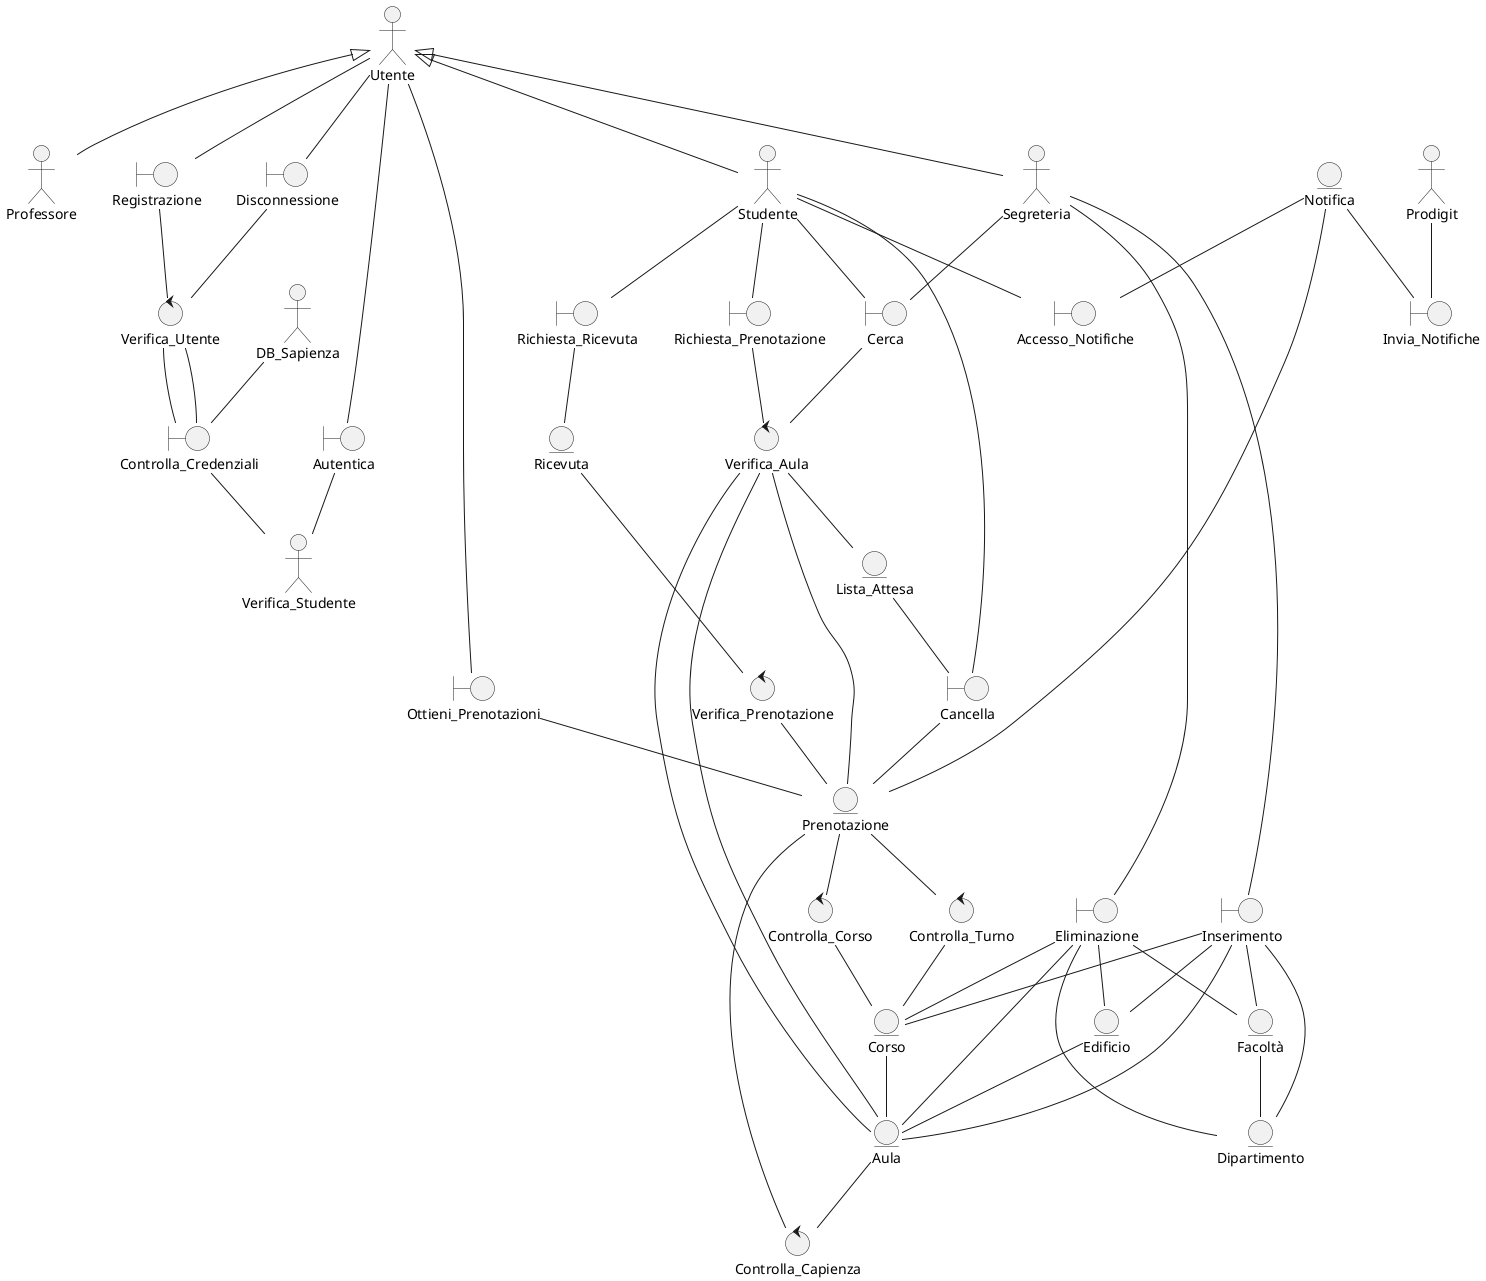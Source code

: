 @startuml

:Studente: as st
:DB_Sapienza: as sap
:Segreteria: as seg
:Prodigit: as pg
:Professore: as pr
:Utente: as ut
ut <|-- pr
ut <|-- st
ut <|-- seg

boundary Cancella
boundary Ottieni_Prenotazioni
boundary Richiesta_Prenotazione
boundary Richiesta_Ricevuta
boundary Autentica
boundary Accesso_Notifiche
boundary Controlla_Credenziali
boundary Invia_Notifiche
boundary Cerca
boundary Disconnessione
boundary Registrazione
boundary Inserimento
boundary Eliminazione


entity Prenotazione
entity Lista_Attesa
entity Ricevuta
entity Corso
entity Aula
entity Dipartimento
entity Edificio
entity Facoltà
entity Notifica

control Controlla_Turno
control Controlla_Corso
control Controlla_Capienza
control Verifica_Utente
control Verifica_Aula
control Verifica_Prenotazione


st -- Cancella
ut -- Ottieni_Prenotazioni
st -- Richiesta_Prenotazione
st -- Richiesta_Ricevuta
ut -- Autentica
ut -- Disconnessione
ut -- Registrazione
st -- Accesso_Notifiche
st -- Cerca
seg -- Cerca
sap -- Controlla_Credenziali
pg -- Invia_Notifiche
seg -- Inserimento
seg -- Eliminazione

Facoltà -- Dipartimento
Edificio -- Aula
Corso -- Aula
Inserimento -- Edificio
Inserimento -- Facoltà
Inserimento -- Aula
Inserimento -- Dipartimento
Inserimento -- Corso
Eliminazione -- Facoltà
Eliminazione -- Aula
Eliminazione -- Dipartimento
Eliminazione -- Corso
Eliminazione -- Edificio
Disconnessione -- Verifica_Utente
Verifica_Utente -- Controlla_Credenziali
Registrazione -- Verifica_Utente
Verifica_Utente -- Controlla_Credenziali
Cerca -- Verifica_Aula
Verifica_Aula -- Aula
Richiesta_Ricevuta -- Ricevuta
Autentica -- Verifica_Studente
Controlla_Credenziali -- Verifica_Studente
Notifica -- Accesso_Notifiche
Notifica -- Invia_Notifiche
Notifica -- Prenotazione
Cancella -- Prenotazione
Ottieni_Prenotazioni -- Prenotazione
Richiesta_Prenotazione -- Verifica_Aula
Verifica_Aula -- Aula
Verifica_Aula -- Lista_Attesa
Verifica_Aula -- Prenotazione
Lista_Attesa -- Cancella
Ricevuta -- Verifica_Prenotazione
Verifica_Prenotazione -- Prenotazione

Aula -- Controlla_Capienza
Controlla_Capienza -- Prenotazione
Prenotazione -- Controlla_Turno
Prenotazione -- Controlla_Corso
Controlla_Corso -- Corso
Controlla_Turno -- Corso

@enduml
